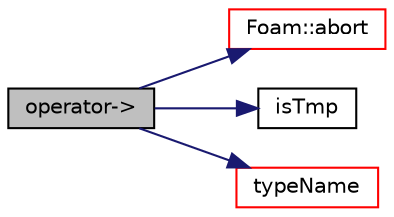 digraph "operator-&gt;"
{
  bgcolor="transparent";
  edge [fontname="Helvetica",fontsize="10",labelfontname="Helvetica",labelfontsize="10"];
  node [fontname="Helvetica",fontsize="10",shape=record];
  rankdir="LR";
  Node374 [label="operator-\>",height=0.2,width=0.4,color="black", fillcolor="grey75", style="filled", fontcolor="black"];
  Node374 -> Node375 [color="midnightblue",fontsize="10",style="solid",fontname="Helvetica"];
  Node375 [label="Foam::abort",height=0.2,width=0.4,color="red",URL="$a21851.html#a447107a607d03e417307c203fa5fb44b"];
  Node374 -> Node420 [color="midnightblue",fontsize="10",style="solid",fontname="Helvetica"];
  Node420 [label="isTmp",height=0.2,width=0.4,color="black",URL="$a28241.html#a70128655989a3d463b2b8d78d7436ae4",tooltip="Return true if this is really a temporary object. "];
  Node374 -> Node421 [color="midnightblue",fontsize="10",style="solid",fontname="Helvetica"];
  Node421 [label="typeName",height=0.2,width=0.4,color="red",URL="$a28241.html#a494f3a9a622b75f482bf0bd12e3aa55a",tooltip="Return the type name of the tmpNrc. "];
}
